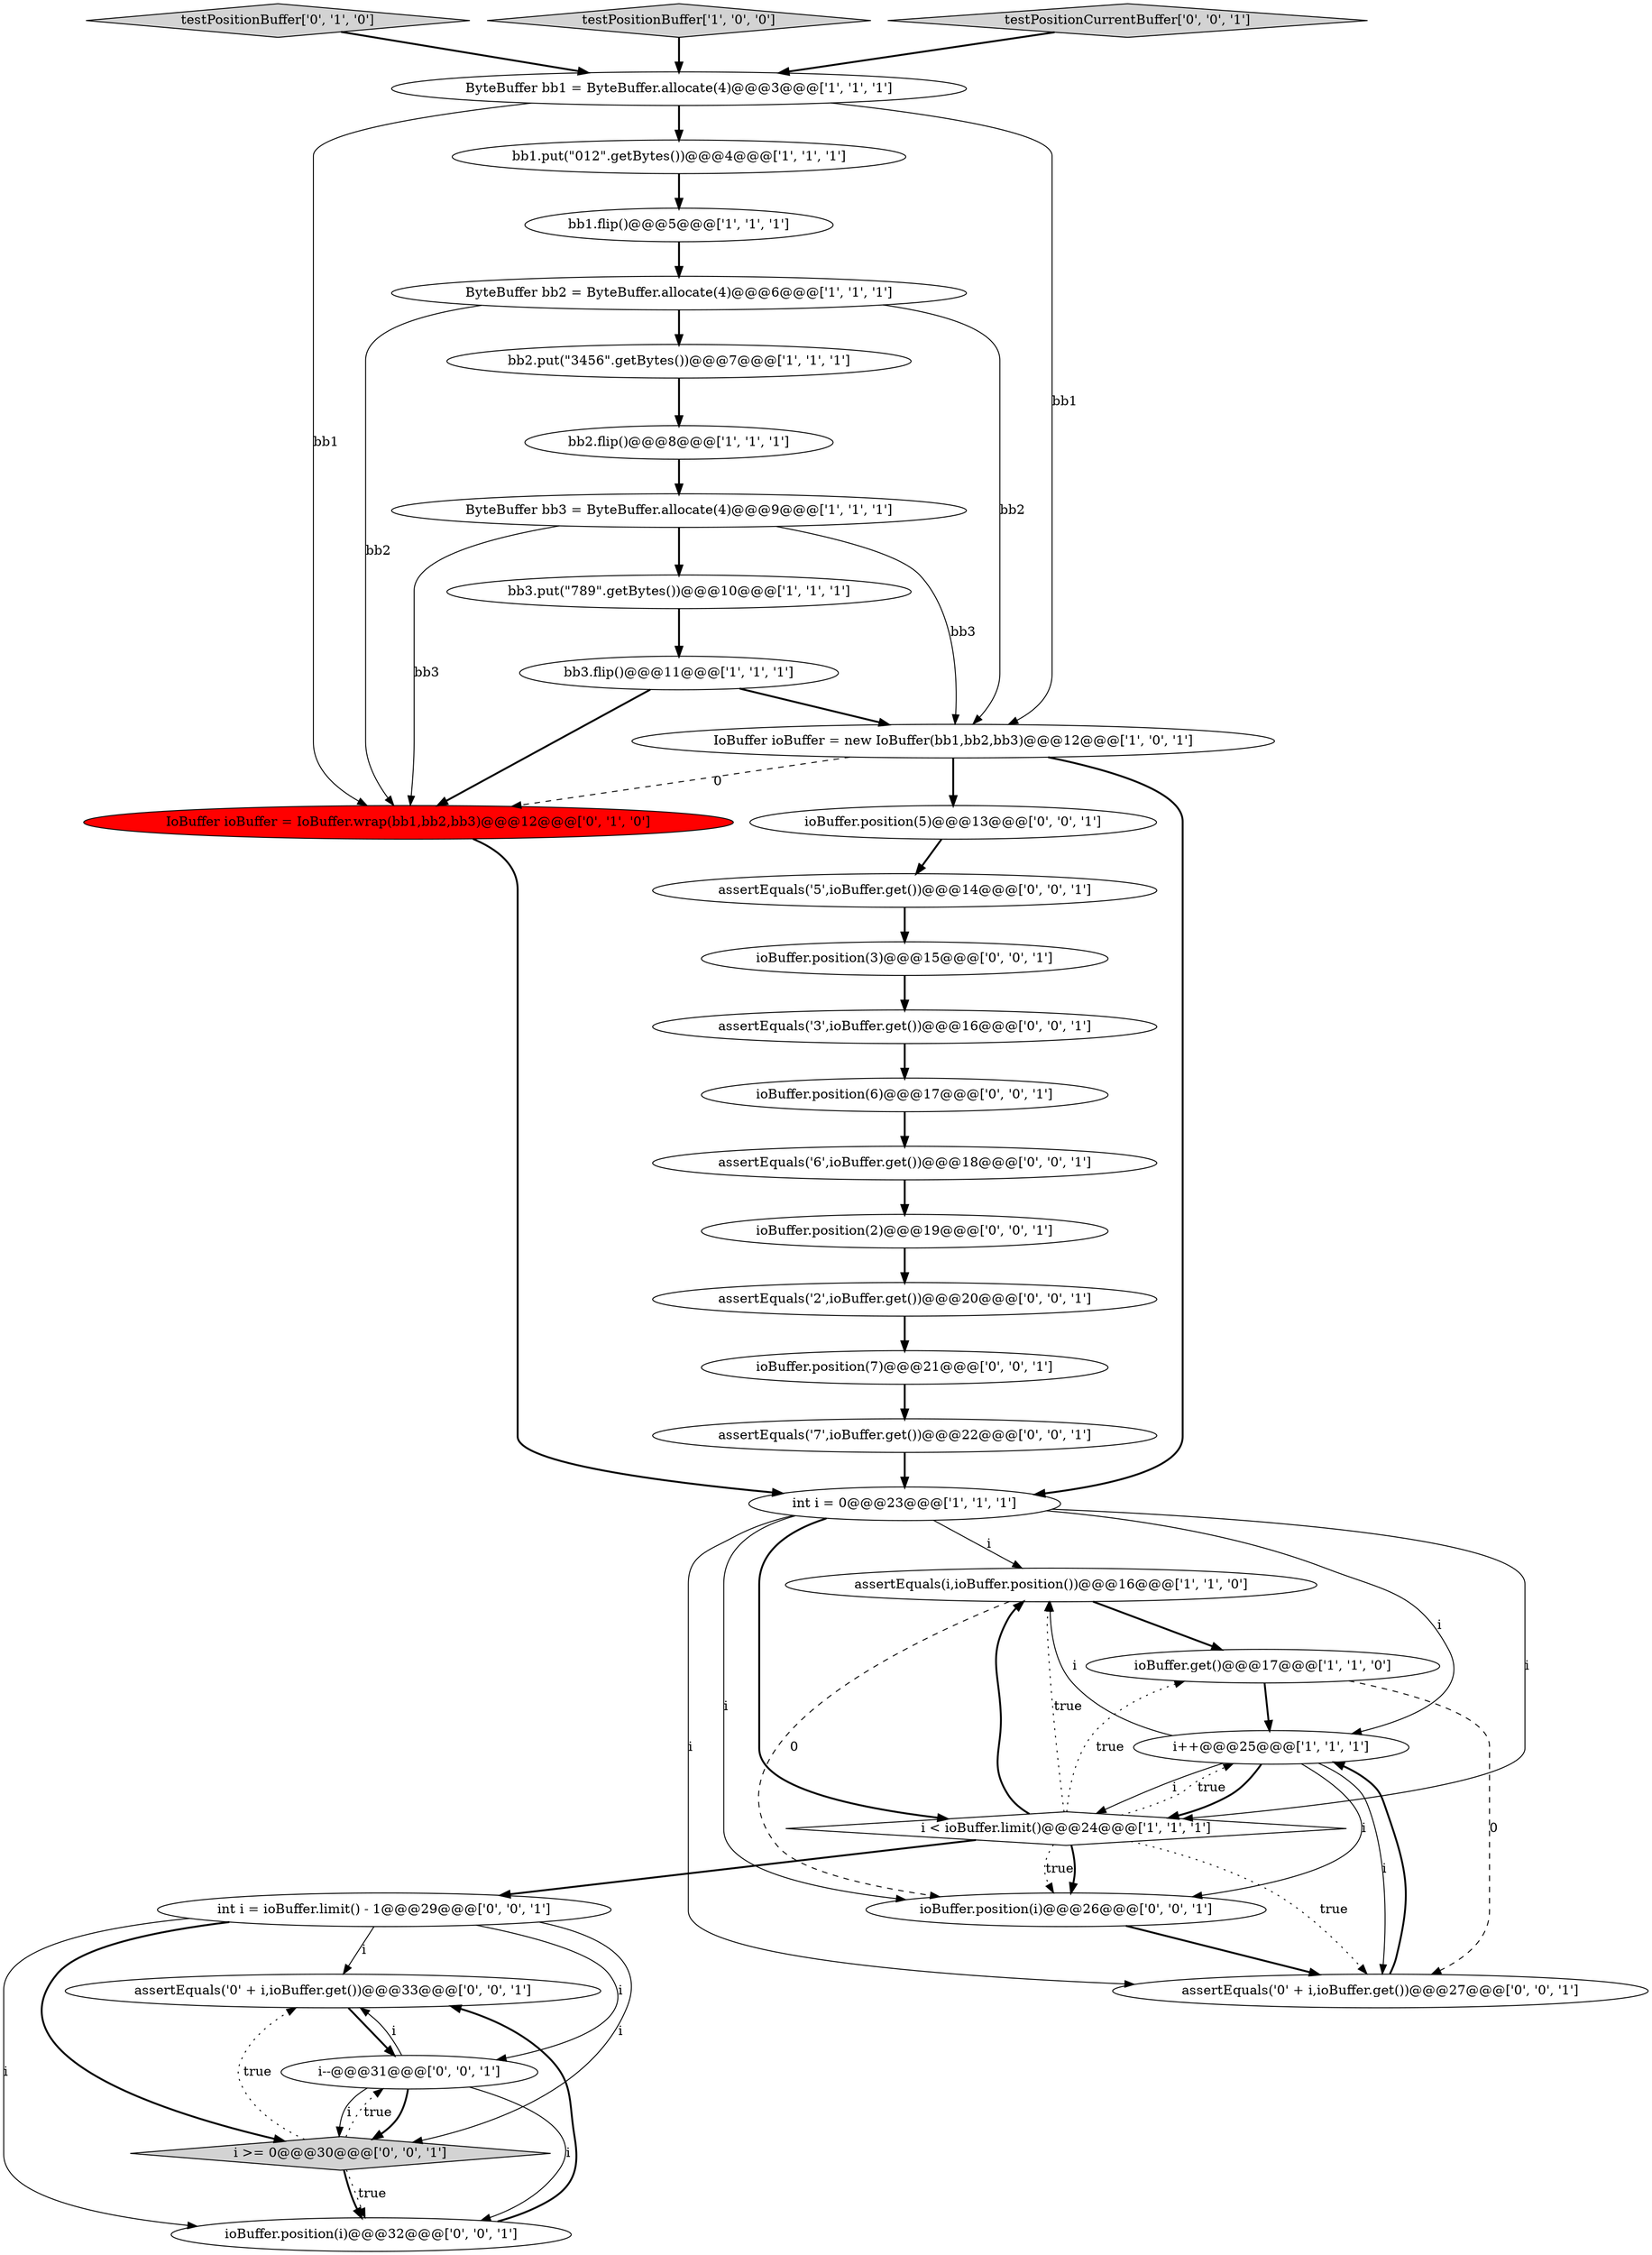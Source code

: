 digraph {
21 [style = filled, label = "ioBuffer.position(2)@@@19@@@['0', '0', '1']", fillcolor = white, shape = ellipse image = "AAA0AAABBB3BBB"];
30 [style = filled, label = "assertEquals('0' + i,ioBuffer.get())@@@33@@@['0', '0', '1']", fillcolor = white, shape = ellipse image = "AAA0AAABBB3BBB"];
11 [style = filled, label = "assertEquals(i,ioBuffer.position())@@@16@@@['1', '1', '0']", fillcolor = white, shape = ellipse image = "AAA0AAABBB1BBB"];
33 [style = filled, label = "ioBuffer.position(3)@@@15@@@['0', '0', '1']", fillcolor = white, shape = ellipse image = "AAA0AAABBB3BBB"];
32 [style = filled, label = "ioBuffer.position(5)@@@13@@@['0', '0', '1']", fillcolor = white, shape = ellipse image = "AAA0AAABBB3BBB"];
34 [style = filled, label = "assertEquals('7',ioBuffer.get())@@@22@@@['0', '0', '1']", fillcolor = white, shape = ellipse image = "AAA0AAABBB3BBB"];
25 [style = filled, label = "ioBuffer.position(6)@@@17@@@['0', '0', '1']", fillcolor = white, shape = ellipse image = "AAA0AAABBB3BBB"];
4 [style = filled, label = "bb1.flip()@@@5@@@['1', '1', '1']", fillcolor = white, shape = ellipse image = "AAA0AAABBB1BBB"];
22 [style = filled, label = "i--@@@31@@@['0', '0', '1']", fillcolor = white, shape = ellipse image = "AAA0AAABBB3BBB"];
12 [style = filled, label = "ByteBuffer bb2 = ByteBuffer.allocate(4)@@@6@@@['1', '1', '1']", fillcolor = white, shape = ellipse image = "AAA0AAABBB1BBB"];
2 [style = filled, label = "bb3.put(\"789\".getBytes())@@@10@@@['1', '1', '1']", fillcolor = white, shape = ellipse image = "AAA0AAABBB1BBB"];
8 [style = filled, label = "ioBuffer.get()@@@17@@@['1', '1', '0']", fillcolor = white, shape = ellipse image = "AAA0AAABBB1BBB"];
35 [style = filled, label = "ioBuffer.position(i)@@@26@@@['0', '0', '1']", fillcolor = white, shape = ellipse image = "AAA0AAABBB3BBB"];
0 [style = filled, label = "bb2.flip()@@@8@@@['1', '1', '1']", fillcolor = white, shape = ellipse image = "AAA0AAABBB1BBB"];
10 [style = filled, label = "int i = 0@@@23@@@['1', '1', '1']", fillcolor = white, shape = ellipse image = "AAA0AAABBB1BBB"];
17 [style = filled, label = "testPositionBuffer['0', '1', '0']", fillcolor = lightgray, shape = diamond image = "AAA0AAABBB2BBB"];
9 [style = filled, label = "i < ioBuffer.limit()@@@24@@@['1', '1', '1']", fillcolor = white, shape = diamond image = "AAA0AAABBB1BBB"];
23 [style = filled, label = "assertEquals('2',ioBuffer.get())@@@20@@@['0', '0', '1']", fillcolor = white, shape = ellipse image = "AAA0AAABBB3BBB"];
16 [style = filled, label = "IoBuffer ioBuffer = IoBuffer.wrap(bb1,bb2,bb3)@@@12@@@['0', '1', '0']", fillcolor = red, shape = ellipse image = "AAA1AAABBB2BBB"];
26 [style = filled, label = "ioBuffer.position(7)@@@21@@@['0', '0', '1']", fillcolor = white, shape = ellipse image = "AAA0AAABBB3BBB"];
24 [style = filled, label = "int i = ioBuffer.limit() - 1@@@29@@@['0', '0', '1']", fillcolor = white, shape = ellipse image = "AAA0AAABBB3BBB"];
7 [style = filled, label = "i++@@@25@@@['1', '1', '1']", fillcolor = white, shape = ellipse image = "AAA0AAABBB1BBB"];
20 [style = filled, label = "assertEquals('3',ioBuffer.get())@@@16@@@['0', '0', '1']", fillcolor = white, shape = ellipse image = "AAA0AAABBB3BBB"];
5 [style = filled, label = "bb3.flip()@@@11@@@['1', '1', '1']", fillcolor = white, shape = ellipse image = "AAA0AAABBB1BBB"];
6 [style = filled, label = "IoBuffer ioBuffer = new IoBuffer(bb1,bb2,bb3)@@@12@@@['1', '0', '1']", fillcolor = white, shape = ellipse image = "AAA0AAABBB1BBB"];
13 [style = filled, label = "bb2.put(\"3456\".getBytes())@@@7@@@['1', '1', '1']", fillcolor = white, shape = ellipse image = "AAA0AAABBB1BBB"];
28 [style = filled, label = "assertEquals('6',ioBuffer.get())@@@18@@@['0', '0', '1']", fillcolor = white, shape = ellipse image = "AAA0AAABBB3BBB"];
19 [style = filled, label = "assertEquals('0' + i,ioBuffer.get())@@@27@@@['0', '0', '1']", fillcolor = white, shape = ellipse image = "AAA0AAABBB3BBB"];
1 [style = filled, label = "ByteBuffer bb3 = ByteBuffer.allocate(4)@@@9@@@['1', '1', '1']", fillcolor = white, shape = ellipse image = "AAA0AAABBB1BBB"];
27 [style = filled, label = "assertEquals('5',ioBuffer.get())@@@14@@@['0', '0', '1']", fillcolor = white, shape = ellipse image = "AAA0AAABBB3BBB"];
15 [style = filled, label = "bb1.put(\"012\".getBytes())@@@4@@@['1', '1', '1']", fillcolor = white, shape = ellipse image = "AAA0AAABBB1BBB"];
14 [style = filled, label = "testPositionBuffer['1', '0', '0']", fillcolor = lightgray, shape = diamond image = "AAA0AAABBB1BBB"];
18 [style = filled, label = "testPositionCurrentBuffer['0', '0', '1']", fillcolor = lightgray, shape = diamond image = "AAA0AAABBB3BBB"];
29 [style = filled, label = "i >= 0@@@30@@@['0', '0', '1']", fillcolor = lightgray, shape = diamond image = "AAA0AAABBB3BBB"];
31 [style = filled, label = "ioBuffer.position(i)@@@32@@@['0', '0', '1']", fillcolor = white, shape = ellipse image = "AAA0AAABBB3BBB"];
3 [style = filled, label = "ByteBuffer bb1 = ByteBuffer.allocate(4)@@@3@@@['1', '1', '1']", fillcolor = white, shape = ellipse image = "AAA0AAABBB1BBB"];
6->32 [style = bold, label=""];
22->31 [style = solid, label="i"];
14->3 [style = bold, label=""];
8->19 [style = dashed, label="0"];
18->3 [style = bold, label=""];
25->28 [style = bold, label=""];
30->22 [style = bold, label=""];
9->35 [style = dotted, label="true"];
9->11 [style = bold, label=""];
33->20 [style = bold, label=""];
16->10 [style = bold, label=""];
10->35 [style = solid, label="i"];
9->11 [style = dotted, label="true"];
29->31 [style = bold, label=""];
26->34 [style = bold, label=""];
35->19 [style = bold, label=""];
23->26 [style = bold, label=""];
22->29 [style = bold, label=""];
32->27 [style = bold, label=""];
3->15 [style = bold, label=""];
24->29 [style = bold, label=""];
24->30 [style = solid, label="i"];
34->10 [style = bold, label=""];
20->25 [style = bold, label=""];
24->22 [style = solid, label="i"];
9->35 [style = bold, label=""];
7->9 [style = solid, label="i"];
8->7 [style = bold, label=""];
10->11 [style = solid, label="i"];
7->19 [style = solid, label="i"];
22->30 [style = solid, label="i"];
9->8 [style = dotted, label="true"];
5->16 [style = bold, label=""];
7->9 [style = bold, label=""];
3->16 [style = solid, label="bb1"];
12->13 [style = bold, label=""];
29->22 [style = dotted, label="true"];
28->21 [style = bold, label=""];
9->19 [style = dotted, label="true"];
6->16 [style = dashed, label="0"];
5->6 [style = bold, label=""];
7->35 [style = solid, label="i"];
12->6 [style = solid, label="bb2"];
0->1 [style = bold, label=""];
1->16 [style = solid, label="bb3"];
6->10 [style = bold, label=""];
24->31 [style = solid, label="i"];
31->30 [style = bold, label=""];
15->4 [style = bold, label=""];
29->30 [style = dotted, label="true"];
17->3 [style = bold, label=""];
4->12 [style = bold, label=""];
11->8 [style = bold, label=""];
13->0 [style = bold, label=""];
10->9 [style = solid, label="i"];
22->29 [style = solid, label="i"];
1->2 [style = bold, label=""];
10->9 [style = bold, label=""];
27->33 [style = bold, label=""];
24->29 [style = solid, label="i"];
1->6 [style = solid, label="bb3"];
12->16 [style = solid, label="bb2"];
9->7 [style = dotted, label="true"];
29->31 [style = dotted, label="true"];
10->7 [style = solid, label="i"];
19->7 [style = bold, label=""];
9->24 [style = bold, label=""];
7->11 [style = solid, label="i"];
10->19 [style = solid, label="i"];
2->5 [style = bold, label=""];
11->35 [style = dashed, label="0"];
21->23 [style = bold, label=""];
3->6 [style = solid, label="bb1"];
}
